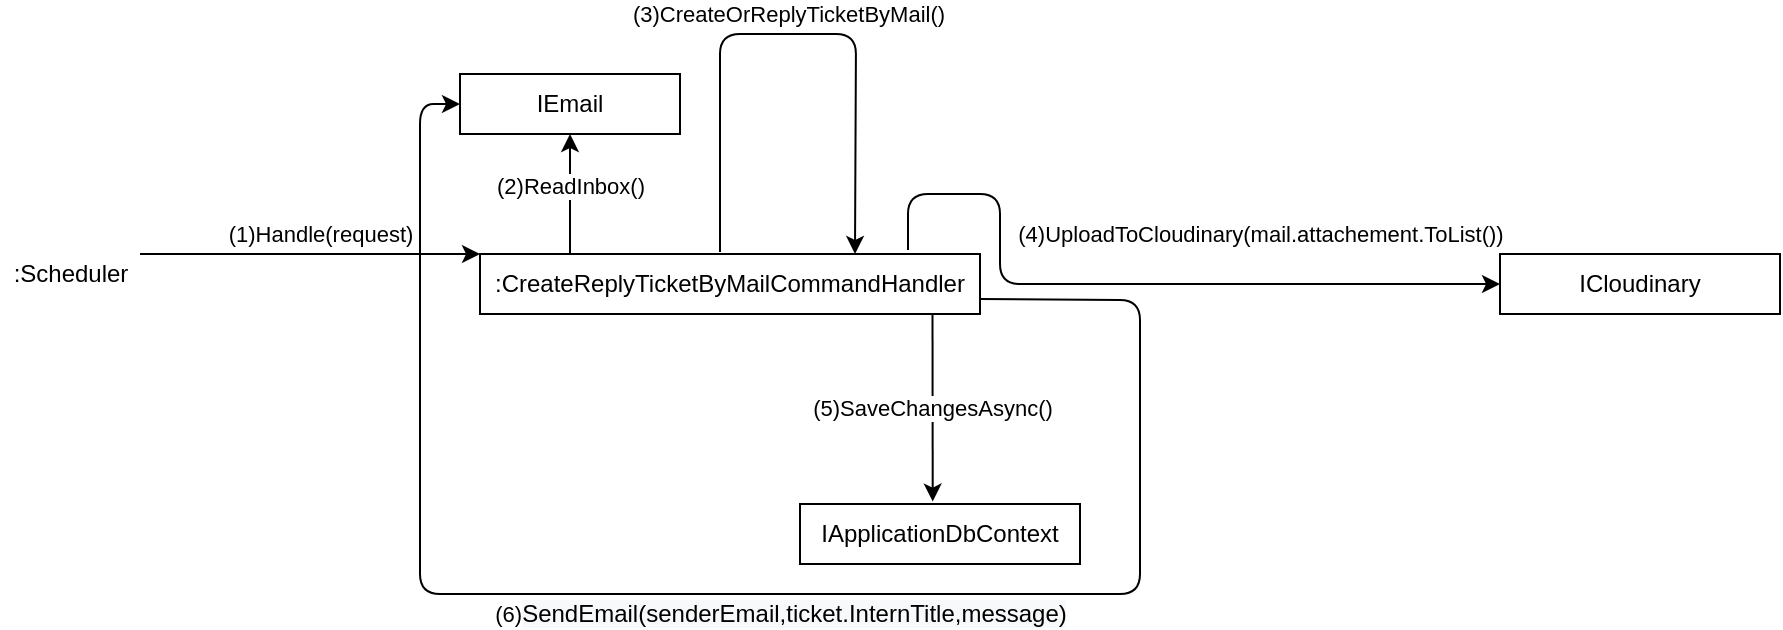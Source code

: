 <mxfile version="13.6.2" type="device"><diagram id="KlSm9ZCpK2tPTp8M8k4w" name="Page-1"><mxGraphModel dx="1564" dy="278" grid="1" gridSize="10" guides="1" tooltips="1" connect="1" arrows="1" fold="1" page="1" pageScale="1" pageWidth="827" pageHeight="1169" math="0" shadow="0"><root><mxCell id="0"/><mxCell id="1" parent="0"/><mxCell id="ac47MHlnu2ltBR3BtxnA-44" value="IEmail" style="rounded=0;whiteSpace=wrap;html=1;" parent="1" vertex="1"><mxGeometry x="160.0" y="140" width="110" height="30" as="geometry"/></mxCell><mxCell id="ac47MHlnu2ltBR3BtxnA-45" value=":CreateReplyTicketByMailCommandHandler" style="rounded=0;whiteSpace=wrap;html=1;" parent="1" vertex="1"><mxGeometry x="170" y="230" width="250" height="30" as="geometry"/></mxCell><mxCell id="ac47MHlnu2ltBR3BtxnA-46" value="(1)Handle(request)" style="endArrow=classic;html=1;exitX=1;exitY=0;exitDx=0;exitDy=0;entryX=0;entryY=0;entryDx=0;entryDy=0;" parent="1" target="ac47MHlnu2ltBR3BtxnA-45" edge="1"><mxGeometry x="0.059" y="10" width="50" height="50" relative="1" as="geometry"><mxPoint y="230" as="sourcePoint"/><mxPoint x="120.0" y="230" as="targetPoint"/><mxPoint as="offset"/></mxGeometry></mxCell><mxCell id="ac47MHlnu2ltBR3BtxnA-47" value="(2)ReadInbox()" style="endArrow=classic;html=1;entryX=0.5;entryY=1;entryDx=0;entryDy=0;" parent="1" target="ac47MHlnu2ltBR3BtxnA-44" edge="1"><mxGeometry x="0.143" width="50" height="50" relative="1" as="geometry"><mxPoint x="215" y="230" as="sourcePoint"/><mxPoint x="230" y="150" as="targetPoint"/><mxPoint as="offset"/></mxGeometry></mxCell><mxCell id="ac47MHlnu2ltBR3BtxnA-48" value=":Scheduler" style="text;html=1;align=center;verticalAlign=middle;resizable=0;points=[];autosize=1;" parent="1" vertex="1"><mxGeometry x="-70" y="230" width="70" height="20" as="geometry"/></mxCell><mxCell id="ac47MHlnu2ltBR3BtxnA-49" value="(3)CreateOrReplyTicketByMail()" style="endArrow=classic;html=1;entryX=0.75;entryY=0;entryDx=0;entryDy=0;exitX=0.48;exitY=-0.033;exitDx=0;exitDy=0;exitPerimeter=0;" parent="1" source="ac47MHlnu2ltBR3BtxnA-45" target="ac47MHlnu2ltBR3BtxnA-45" edge="1"><mxGeometry x="-0.0" y="10" width="50" height="50" relative="1" as="geometry"><mxPoint x="270" y="120" as="sourcePoint"/><mxPoint x="522.5" y="120" as="targetPoint"/><mxPoint as="offset"/><Array as="points"><mxPoint x="290" y="120"/><mxPoint x="358" y="120"/></Array></mxGeometry></mxCell><mxCell id="ac47MHlnu2ltBR3BtxnA-50" value="ICloudinary" style="rounded=0;whiteSpace=wrap;html=1;" parent="1" vertex="1"><mxGeometry x="680" y="230" width="140" height="30" as="geometry"/></mxCell><mxCell id="ac47MHlnu2ltBR3BtxnA-51" value="IApplicationDbContext" style="rounded=0;whiteSpace=wrap;html=1;" parent="1" vertex="1"><mxGeometry x="330" y="355" width="140" height="30" as="geometry"/></mxCell><mxCell id="ac47MHlnu2ltBR3BtxnA-52" value="&lt;span style=&quot;color: rgb(0 , 0 , 0) ; font-family: &amp;#34;helvetica&amp;#34; ; font-size: 11px ; font-style: normal ; font-weight: 400 ; letter-spacing: normal ; text-align: center ; text-indent: 0px ; text-transform: none ; word-spacing: 0px ; background-color: rgb(255 , 255 , 255) ; display: inline ; float: none&quot;&gt;(4)UploadToCloudinary(mail.attachement.ToList())&lt;/span&gt;" style="endArrow=classic;html=1;entryX=0;entryY=0.5;entryDx=0;entryDy=0;" parent="1" target="ac47MHlnu2ltBR3BtxnA-50" edge="1"><mxGeometry x="0.35" y="25" width="50" height="50" relative="1" as="geometry"><mxPoint x="384" y="228" as="sourcePoint"/><mxPoint x="290" y="-20" as="targetPoint"/><Array as="points"><mxPoint x="384" y="200"/><mxPoint x="430" y="200"/><mxPoint x="430" y="245"/></Array><mxPoint as="offset"/></mxGeometry></mxCell><mxCell id="ac47MHlnu2ltBR3BtxnA-53" value="&lt;span style=&quot;color: rgb(0 , 0 , 0) ; font-family: &amp;#34;helvetica&amp;#34; ; font-size: 11px ; font-style: normal ; font-weight: 400 ; letter-spacing: normal ; text-align: center ; text-indent: 0px ; text-transform: none ; word-spacing: 0px ; background-color: rgb(255 , 255 , 255) ; display: inline ; float: none&quot;&gt;(5)SaveChangesAsync()&lt;/span&gt;" style="endArrow=classic;html=1;entryX=0.474;entryY=-0.04;entryDx=0;entryDy=0;exitX=0.905;exitY=0.989;exitDx=0;exitDy=0;exitPerimeter=0;entryPerimeter=0;" parent="1" source="ac47MHlnu2ltBR3BtxnA-45" target="ac47MHlnu2ltBR3BtxnA-51" edge="1"><mxGeometry width="50" height="50" relative="1" as="geometry"><mxPoint x="410" y="262" as="sourcePoint"/><mxPoint x="410" y="350" as="targetPoint"/></mxGeometry></mxCell><mxCell id="ac47MHlnu2ltBR3BtxnA-54" value="(6)&lt;span style=&quot;font-size: 12px ; text-align: left ; background-color: rgb(248 , 249 , 250)&quot;&gt;SendEmail(senderEmail,ticket.InternTitle,message)&lt;/span&gt;" style="endArrow=classic;html=1;exitX=1;exitY=0.75;exitDx=0;exitDy=0;entryX=0;entryY=0.5;entryDx=0;entryDy=0;" parent="1" source="ac47MHlnu2ltBR3BtxnA-45" target="ac47MHlnu2ltBR3BtxnA-44" edge="1"><mxGeometry x="-0.045" y="10" width="50" height="50" relative="1" as="geometry"><mxPoint x="10" y="240" as="sourcePoint"/><mxPoint x="140" y="160" as="targetPoint"/><mxPoint as="offset"/><Array as="points"><mxPoint x="500" y="253"/><mxPoint x="500" y="400"/><mxPoint x="140" y="400"/><mxPoint x="140" y="155"/></Array></mxGeometry></mxCell></root></mxGraphModel></diagram></mxfile>
